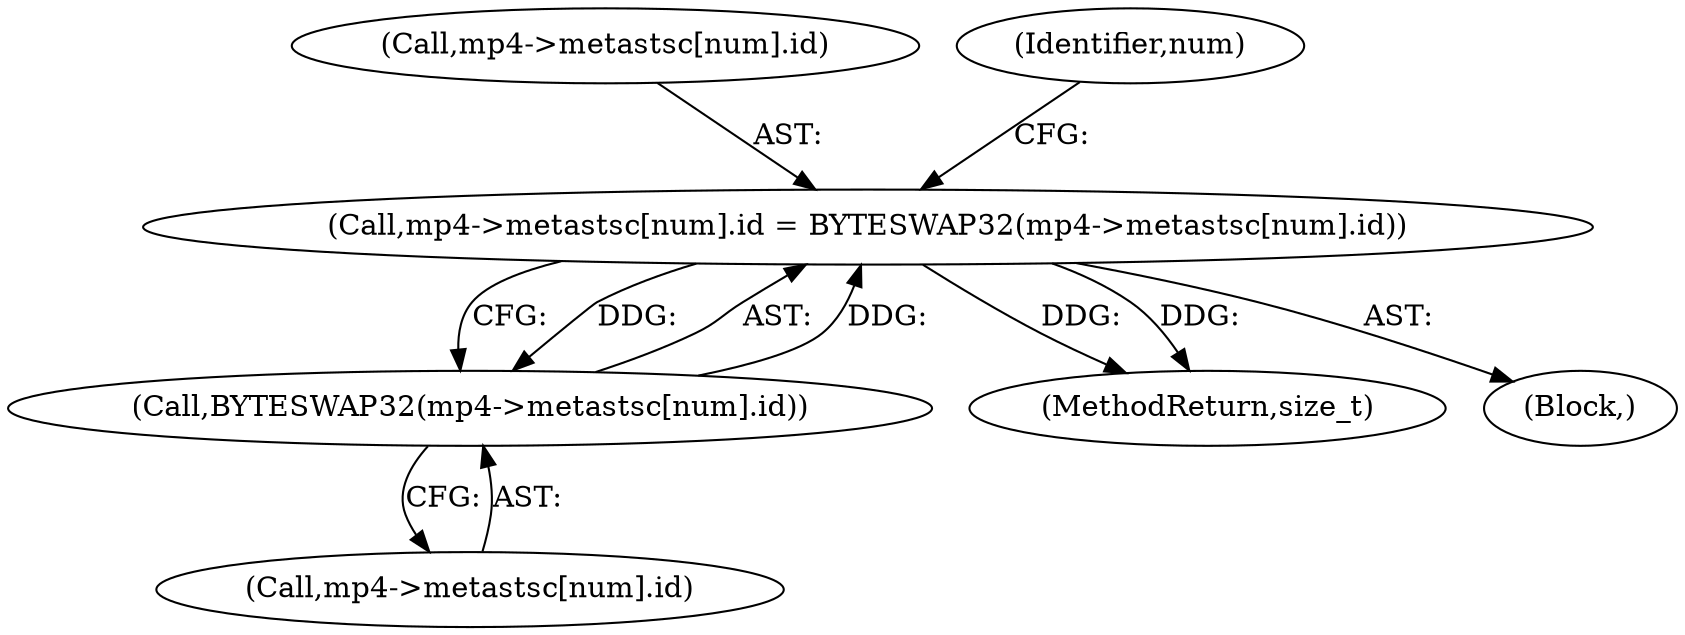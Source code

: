digraph "0_gpmf-parser_341f12cd5b97ab419e53853ca00176457c9f1681_5@pointer" {
"1000841" [label="(Call,mp4->metastsc[num].id = BYTESWAP32(mp4->metastsc[num].id))"];
"1000849" [label="(Call,BYTESWAP32(mp4->metastsc[num].id))"];
"1000841" [label="(Call,mp4->metastsc[num].id = BYTESWAP32(mp4->metastsc[num].id))"];
"1001992" [label="(MethodReturn,size_t)"];
"1000841" [label="(Call,mp4->metastsc[num].id = BYTESWAP32(mp4->metastsc[num].id))"];
"1000850" [label="(Call,mp4->metastsc[num].id)"];
"1000842" [label="(Call,mp4->metastsc[num].id)"];
"1000858" [label="(Identifier,num)"];
"1000806" [label="(Block,)"];
"1000849" [label="(Call,BYTESWAP32(mp4->metastsc[num].id))"];
"1000841" -> "1000806"  [label="AST: "];
"1000841" -> "1000849"  [label="CFG: "];
"1000842" -> "1000841"  [label="AST: "];
"1000849" -> "1000841"  [label="AST: "];
"1000858" -> "1000841"  [label="CFG: "];
"1000841" -> "1001992"  [label="DDG: "];
"1000841" -> "1001992"  [label="DDG: "];
"1000849" -> "1000841"  [label="DDG: "];
"1000841" -> "1000849"  [label="DDG: "];
"1000849" -> "1000850"  [label="CFG: "];
"1000850" -> "1000849"  [label="AST: "];
}
